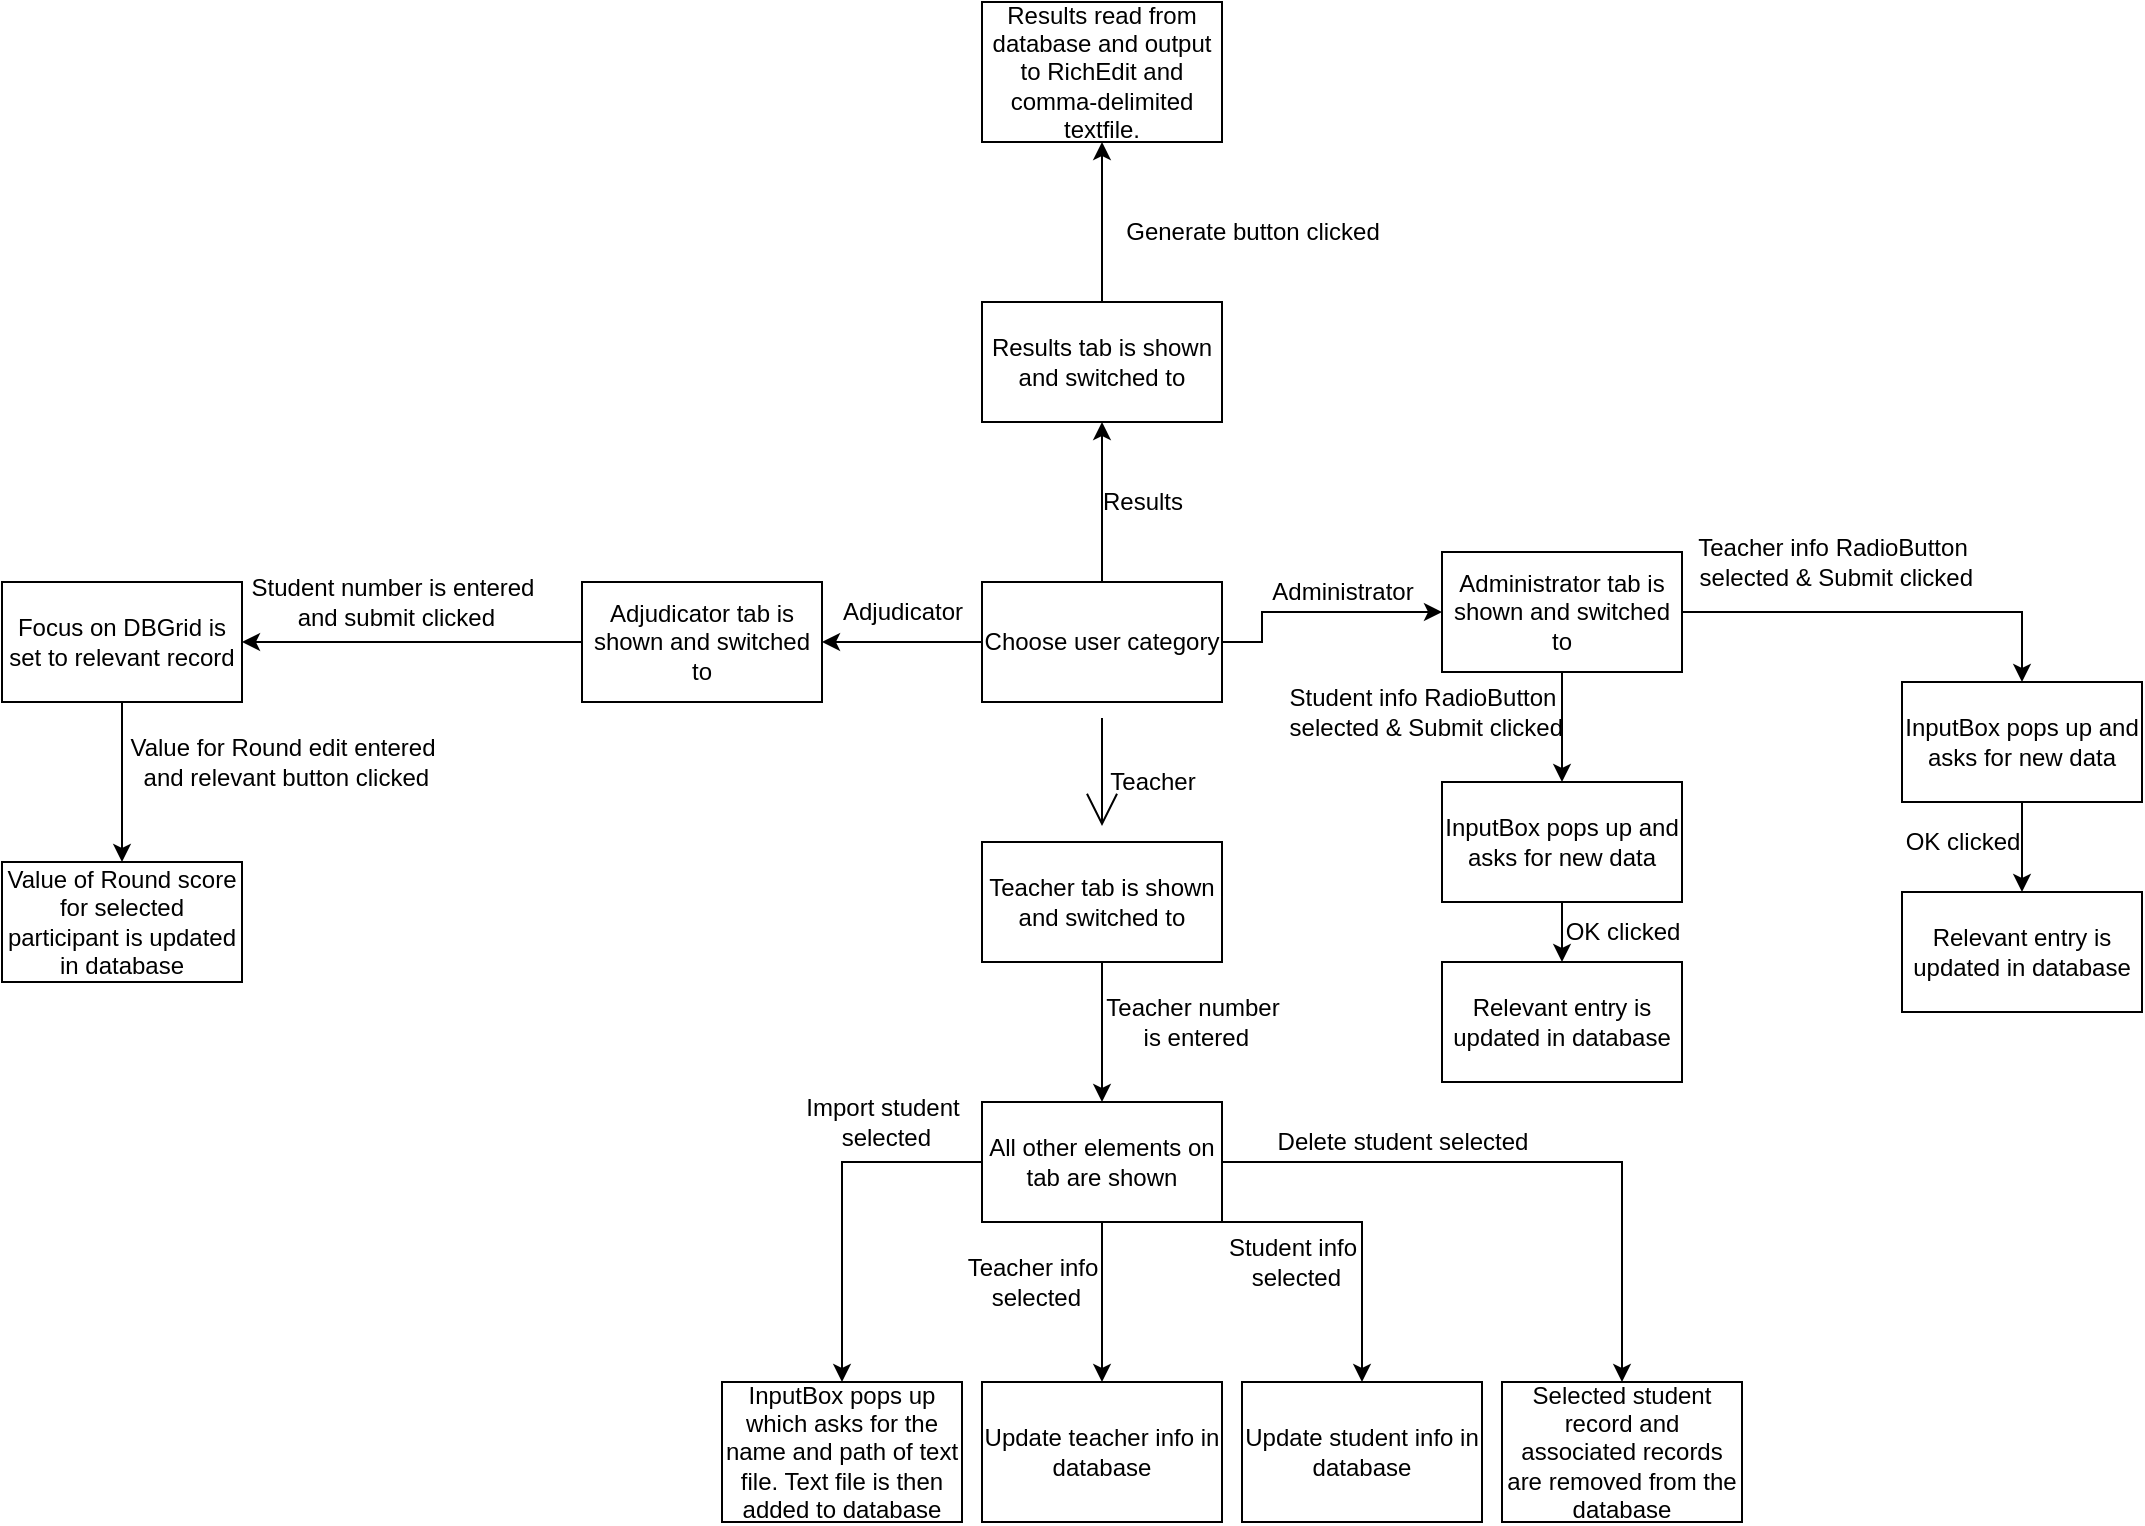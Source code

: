 <mxfile version="20.3.0" type="device"><diagram id="C5RBs43oDa-KdzZeNtuy" name="Page-1"><mxGraphModel dx="1912" dy="1860" grid="1" gridSize="10" guides="1" tooltips="1" connect="1" arrows="1" fold="1" page="1" pageScale="1" pageWidth="827" pageHeight="1169" math="0" shadow="0"><root><mxCell id="WIyWlLk6GJQsqaUBKTNV-0"/><mxCell id="WIyWlLk6GJQsqaUBKTNV-1" parent="WIyWlLk6GJQsqaUBKTNV-0"/><mxCell id="65hYzIOMrnLgSIjgdJHD-5" value="" style="edgeStyle=none;curved=1;rounded=0;orthogonalLoop=1;jettySize=auto;html=1;endArrow=open;startSize=14;endSize=14;sourcePerimeterSpacing=8;targetPerimeterSpacing=8;" parent="WIyWlLk6GJQsqaUBKTNV-1" source="65hYzIOMrnLgSIjgdJHD-0" target="ZwxeIKaD74vU2NJsQerL-19" edge="1"><mxGeometry relative="1" as="geometry"><mxPoint x="280" y="360" as="targetPoint"/></mxGeometry></mxCell><mxCell id="ZwxeIKaD74vU2NJsQerL-8" value="" style="edgeStyle=orthogonalEdgeStyle;rounded=0;orthogonalLoop=1;jettySize=auto;html=1;" edge="1" parent="WIyWlLk6GJQsqaUBKTNV-1" source="65hYzIOMrnLgSIjgdJHD-0" target="ZwxeIKaD74vU2NJsQerL-7"><mxGeometry relative="1" as="geometry"><Array as="points"><mxPoint x="360" y="250"/><mxPoint x="360" y="235"/></Array></mxGeometry></mxCell><mxCell id="ZwxeIKaD74vU2NJsQerL-38" value="" style="edgeStyle=orthogonalEdgeStyle;rounded=0;orthogonalLoop=1;jettySize=auto;html=1;" edge="1" parent="WIyWlLk6GJQsqaUBKTNV-1" source="65hYzIOMrnLgSIjgdJHD-0" target="ZwxeIKaD74vU2NJsQerL-37"><mxGeometry relative="1" as="geometry"/></mxCell><mxCell id="ZwxeIKaD74vU2NJsQerL-48" value="" style="edgeStyle=orthogonalEdgeStyle;rounded=0;orthogonalLoop=1;jettySize=auto;html=1;" edge="1" parent="WIyWlLk6GJQsqaUBKTNV-1" source="65hYzIOMrnLgSIjgdJHD-0" target="ZwxeIKaD74vU2NJsQerL-47"><mxGeometry relative="1" as="geometry"/></mxCell><mxCell id="65hYzIOMrnLgSIjgdJHD-0" value="Choose user category" style="rounded=0;whiteSpace=wrap;html=1;hachureGap=4;pointerEvents=0;" parent="WIyWlLk6GJQsqaUBKTNV-1" vertex="1"><mxGeometry x="220" y="220" width="120" height="60" as="geometry"/></mxCell><mxCell id="ZwxeIKaD74vU2NJsQerL-2" value="" style="edgeStyle=orthogonalEdgeStyle;rounded=0;orthogonalLoop=1;jettySize=auto;html=1;" edge="1" parent="WIyWlLk6GJQsqaUBKTNV-1" source="65hYzIOMrnLgSIjgdJHD-4" target="ZwxeIKaD74vU2NJsQerL-1"><mxGeometry relative="1" as="geometry"/></mxCell><mxCell id="ZwxeIKaD74vU2NJsQerL-4" value="" style="edgeStyle=orthogonalEdgeStyle;rounded=0;orthogonalLoop=1;jettySize=auto;html=1;exitX=1;exitY=1;exitDx=0;exitDy=0;startArrow=none;" edge="1" parent="WIyWlLk6GJQsqaUBKTNV-1" source="65hYzIOMrnLgSIjgdJHD-4" target="ZwxeIKaD74vU2NJsQerL-3"><mxGeometry relative="1" as="geometry"><Array as="points"><mxPoint x="410" y="540"/></Array></mxGeometry></mxCell><mxCell id="ZwxeIKaD74vU2NJsQerL-11" value="" style="edgeStyle=orthogonalEdgeStyle;rounded=0;orthogonalLoop=1;jettySize=auto;html=1;" edge="1" parent="WIyWlLk6GJQsqaUBKTNV-1" source="65hYzIOMrnLgSIjgdJHD-4" target="ZwxeIKaD74vU2NJsQerL-10"><mxGeometry relative="1" as="geometry"/></mxCell><mxCell id="ZwxeIKaD74vU2NJsQerL-17" value="" style="edgeStyle=orthogonalEdgeStyle;rounded=0;orthogonalLoop=1;jettySize=auto;html=1;" edge="1" parent="WIyWlLk6GJQsqaUBKTNV-1" source="65hYzIOMrnLgSIjgdJHD-4" target="ZwxeIKaD74vU2NJsQerL-16"><mxGeometry relative="1" as="geometry"/></mxCell><mxCell id="65hYzIOMrnLgSIjgdJHD-4" value="All other elements on tab are shown" style="rounded=0;whiteSpace=wrap;html=1;hachureGap=4;pointerEvents=0;" parent="WIyWlLk6GJQsqaUBKTNV-1" vertex="1"><mxGeometry x="220" y="480" width="120" height="60" as="geometry"/></mxCell><mxCell id="ZwxeIKaD74vU2NJsQerL-0" value="Teacher" style="text;html=1;align=center;verticalAlign=middle;resizable=0;points=[];autosize=1;strokeColor=none;fillColor=none;" vertex="1" parent="WIyWlLk6GJQsqaUBKTNV-1"><mxGeometry x="270" y="305" width="70" height="30" as="geometry"/></mxCell><mxCell id="ZwxeIKaD74vU2NJsQerL-1" value="Update teacher info in database" style="whiteSpace=wrap;html=1;rounded=0;hachureGap=4;" vertex="1" parent="WIyWlLk6GJQsqaUBKTNV-1"><mxGeometry x="220" y="620" width="120" height="70" as="geometry"/></mxCell><mxCell id="ZwxeIKaD74vU2NJsQerL-3" value="Update student info in database" style="whiteSpace=wrap;html=1;rounded=0;hachureGap=4;" vertex="1" parent="WIyWlLk6GJQsqaUBKTNV-1"><mxGeometry x="350" y="620" width="120" height="70" as="geometry"/></mxCell><mxCell id="ZwxeIKaD74vU2NJsQerL-5" value="Student info&lt;br&gt;&amp;nbsp;selected" style="text;html=1;align=center;verticalAlign=middle;resizable=0;points=[];autosize=1;strokeColor=none;fillColor=none;" vertex="1" parent="WIyWlLk6GJQsqaUBKTNV-1"><mxGeometry x="330" y="540" width="90" height="40" as="geometry"/></mxCell><mxCell id="ZwxeIKaD74vU2NJsQerL-23" value="" style="edgeStyle=orthogonalEdgeStyle;rounded=0;orthogonalLoop=1;jettySize=auto;html=1;" edge="1" parent="WIyWlLk6GJQsqaUBKTNV-1" source="ZwxeIKaD74vU2NJsQerL-7" target="ZwxeIKaD74vU2NJsQerL-22"><mxGeometry relative="1" as="geometry"/></mxCell><mxCell id="ZwxeIKaD74vU2NJsQerL-36" style="edgeStyle=orthogonalEdgeStyle;rounded=0;orthogonalLoop=1;jettySize=auto;html=1;" edge="1" parent="WIyWlLk6GJQsqaUBKTNV-1" source="ZwxeIKaD74vU2NJsQerL-7" target="ZwxeIKaD74vU2NJsQerL-32"><mxGeometry relative="1" as="geometry"/></mxCell><mxCell id="ZwxeIKaD74vU2NJsQerL-7" value="Administrator tab is shown and switched to" style="whiteSpace=wrap;html=1;rounded=0;hachureGap=4;" vertex="1" parent="WIyWlLk6GJQsqaUBKTNV-1"><mxGeometry x="450" y="205" width="120" height="60" as="geometry"/></mxCell><mxCell id="ZwxeIKaD74vU2NJsQerL-9" value="Administrator" style="text;html=1;align=center;verticalAlign=middle;resizable=0;points=[];autosize=1;strokeColor=none;fillColor=none;" vertex="1" parent="WIyWlLk6GJQsqaUBKTNV-1"><mxGeometry x="350" y="210" width="100" height="30" as="geometry"/></mxCell><mxCell id="ZwxeIKaD74vU2NJsQerL-10" value="InputBox pops up which asks for the name and path of text file. Text file is then added to database" style="whiteSpace=wrap;html=1;rounded=0;hachureGap=4;" vertex="1" parent="WIyWlLk6GJQsqaUBKTNV-1"><mxGeometry x="90" y="620" width="120" height="70" as="geometry"/></mxCell><mxCell id="ZwxeIKaD74vU2NJsQerL-12" value="Import student&lt;br&gt;&amp;nbsp;selected" style="text;html=1;align=center;verticalAlign=middle;resizable=0;points=[];autosize=1;strokeColor=none;fillColor=none;" vertex="1" parent="WIyWlLk6GJQsqaUBKTNV-1"><mxGeometry x="120" y="470" width="100" height="40" as="geometry"/></mxCell><mxCell id="ZwxeIKaD74vU2NJsQerL-6" value="Teacher info&lt;br&gt;&amp;nbsp;selected" style="text;html=1;align=center;verticalAlign=middle;resizable=0;points=[];autosize=1;strokeColor=none;fillColor=none;" vertex="1" parent="WIyWlLk6GJQsqaUBKTNV-1"><mxGeometry x="200" y="550" width="90" height="40" as="geometry"/></mxCell><mxCell id="ZwxeIKaD74vU2NJsQerL-16" value="Selected student record and associated records are removed from the database" style="whiteSpace=wrap;html=1;rounded=0;hachureGap=4;" vertex="1" parent="WIyWlLk6GJQsqaUBKTNV-1"><mxGeometry x="480" y="620" width="120" height="70" as="geometry"/></mxCell><mxCell id="ZwxeIKaD74vU2NJsQerL-18" value="Delete student selected" style="text;html=1;align=center;verticalAlign=middle;resizable=0;points=[];autosize=1;strokeColor=none;fillColor=none;" vertex="1" parent="WIyWlLk6GJQsqaUBKTNV-1"><mxGeometry x="355" y="485" width="150" height="30" as="geometry"/></mxCell><mxCell id="ZwxeIKaD74vU2NJsQerL-20" value="" style="edgeStyle=orthogonalEdgeStyle;rounded=0;orthogonalLoop=1;jettySize=auto;html=1;" edge="1" parent="WIyWlLk6GJQsqaUBKTNV-1" source="ZwxeIKaD74vU2NJsQerL-19" target="65hYzIOMrnLgSIjgdJHD-4"><mxGeometry relative="1" as="geometry"/></mxCell><mxCell id="ZwxeIKaD74vU2NJsQerL-19" value="Teacher tab is shown and switched to" style="rounded=0;whiteSpace=wrap;html=1;" vertex="1" parent="WIyWlLk6GJQsqaUBKTNV-1"><mxGeometry x="220" y="350" width="120" height="60" as="geometry"/></mxCell><mxCell id="ZwxeIKaD74vU2NJsQerL-21" value="Teacher number&lt;br&gt;&amp;nbsp;is entered" style="text;html=1;align=center;verticalAlign=middle;resizable=0;points=[];autosize=1;strokeColor=none;fillColor=none;" vertex="1" parent="WIyWlLk6GJQsqaUBKTNV-1"><mxGeometry x="270" y="420" width="110" height="40" as="geometry"/></mxCell><mxCell id="ZwxeIKaD74vU2NJsQerL-28" value="" style="edgeStyle=orthogonalEdgeStyle;rounded=0;orthogonalLoop=1;jettySize=auto;html=1;" edge="1" parent="WIyWlLk6GJQsqaUBKTNV-1" source="ZwxeIKaD74vU2NJsQerL-22" target="ZwxeIKaD74vU2NJsQerL-27"><mxGeometry relative="1" as="geometry"/></mxCell><mxCell id="ZwxeIKaD74vU2NJsQerL-22" value="InputBox pops up and asks for new data" style="whiteSpace=wrap;html=1;rounded=0;hachureGap=4;" vertex="1" parent="WIyWlLk6GJQsqaUBKTNV-1"><mxGeometry x="450" y="320" width="120" height="60" as="geometry"/></mxCell><mxCell id="ZwxeIKaD74vU2NJsQerL-24" value="Student info RadioButton&lt;br&gt;&amp;nbsp;selected &amp;amp; Submit clicked" style="text;html=1;align=center;verticalAlign=middle;resizable=0;points=[];autosize=1;strokeColor=none;fillColor=none;" vertex="1" parent="WIyWlLk6GJQsqaUBKTNV-1"><mxGeometry x="355" y="265" width="170" height="40" as="geometry"/></mxCell><mxCell id="ZwxeIKaD74vU2NJsQerL-27" value="Relevant entry is updated in database" style="whiteSpace=wrap;html=1;rounded=0;hachureGap=4;" vertex="1" parent="WIyWlLk6GJQsqaUBKTNV-1"><mxGeometry x="450" y="410" width="120" height="60" as="geometry"/></mxCell><mxCell id="ZwxeIKaD74vU2NJsQerL-29" value="OK clicked" style="text;html=1;align=center;verticalAlign=middle;resizable=0;points=[];autosize=1;strokeColor=none;fillColor=none;" vertex="1" parent="WIyWlLk6GJQsqaUBKTNV-1"><mxGeometry x="500" y="380" width="80" height="30" as="geometry"/></mxCell><mxCell id="ZwxeIKaD74vU2NJsQerL-31" value="" style="edgeStyle=orthogonalEdgeStyle;rounded=0;orthogonalLoop=1;jettySize=auto;html=1;" edge="1" parent="WIyWlLk6GJQsqaUBKTNV-1" source="ZwxeIKaD74vU2NJsQerL-32" target="ZwxeIKaD74vU2NJsQerL-34"><mxGeometry relative="1" as="geometry"/></mxCell><mxCell id="ZwxeIKaD74vU2NJsQerL-32" value="InputBox pops up and asks for new data" style="whiteSpace=wrap;html=1;rounded=0;hachureGap=4;" vertex="1" parent="WIyWlLk6GJQsqaUBKTNV-1"><mxGeometry x="680" y="270" width="120" height="60" as="geometry"/></mxCell><mxCell id="ZwxeIKaD74vU2NJsQerL-33" value="Teacher info RadioButton&lt;br&gt;&amp;nbsp;selected &amp;amp; Submit clicked" style="text;html=1;align=center;verticalAlign=middle;resizable=0;points=[];autosize=1;strokeColor=none;fillColor=none;" vertex="1" parent="WIyWlLk6GJQsqaUBKTNV-1"><mxGeometry x="560" y="190" width="170" height="40" as="geometry"/></mxCell><mxCell id="ZwxeIKaD74vU2NJsQerL-34" value="Relevant entry is updated in database" style="whiteSpace=wrap;html=1;rounded=0;hachureGap=4;" vertex="1" parent="WIyWlLk6GJQsqaUBKTNV-1"><mxGeometry x="680" y="375" width="120" height="60" as="geometry"/></mxCell><mxCell id="ZwxeIKaD74vU2NJsQerL-35" value="OK clicked" style="text;html=1;align=center;verticalAlign=middle;resizable=0;points=[];autosize=1;strokeColor=none;fillColor=none;" vertex="1" parent="WIyWlLk6GJQsqaUBKTNV-1"><mxGeometry x="670" y="335" width="80" height="30" as="geometry"/></mxCell><mxCell id="ZwxeIKaD74vU2NJsQerL-41" value="" style="edgeStyle=orthogonalEdgeStyle;rounded=0;orthogonalLoop=1;jettySize=auto;html=1;" edge="1" parent="WIyWlLk6GJQsqaUBKTNV-1" source="ZwxeIKaD74vU2NJsQerL-37" target="ZwxeIKaD74vU2NJsQerL-40"><mxGeometry relative="1" as="geometry"/></mxCell><mxCell id="ZwxeIKaD74vU2NJsQerL-37" value="Adjudicator tab is shown and switched to" style="whiteSpace=wrap;html=1;rounded=0;hachureGap=4;" vertex="1" parent="WIyWlLk6GJQsqaUBKTNV-1"><mxGeometry x="20" y="220" width="120" height="60" as="geometry"/></mxCell><mxCell id="ZwxeIKaD74vU2NJsQerL-39" value="Adjudicator" style="text;html=1;align=center;verticalAlign=middle;resizable=0;points=[];autosize=1;strokeColor=none;fillColor=none;" vertex="1" parent="WIyWlLk6GJQsqaUBKTNV-1"><mxGeometry x="140" y="220" width="80" height="30" as="geometry"/></mxCell><mxCell id="ZwxeIKaD74vU2NJsQerL-45" value="" style="edgeStyle=orthogonalEdgeStyle;rounded=0;orthogonalLoop=1;jettySize=auto;html=1;" edge="1" parent="WIyWlLk6GJQsqaUBKTNV-1" source="ZwxeIKaD74vU2NJsQerL-40" target="ZwxeIKaD74vU2NJsQerL-44"><mxGeometry relative="1" as="geometry"/></mxCell><mxCell id="ZwxeIKaD74vU2NJsQerL-40" value="Focus on DBGrid is set to relevant record" style="whiteSpace=wrap;html=1;rounded=0;hachureGap=4;" vertex="1" parent="WIyWlLk6GJQsqaUBKTNV-1"><mxGeometry x="-270" y="220" width="120" height="60" as="geometry"/></mxCell><mxCell id="ZwxeIKaD74vU2NJsQerL-43" value="Student number is entered&lt;br&gt;&amp;nbsp;and submit clicked" style="text;html=1;align=center;verticalAlign=middle;resizable=0;points=[];autosize=1;strokeColor=none;fillColor=none;" vertex="1" parent="WIyWlLk6GJQsqaUBKTNV-1"><mxGeometry x="-160" y="210" width="170" height="40" as="geometry"/></mxCell><mxCell id="ZwxeIKaD74vU2NJsQerL-44" value="Value of Round score for selected participant is updated in database" style="whiteSpace=wrap;html=1;rounded=0;hachureGap=4;" vertex="1" parent="WIyWlLk6GJQsqaUBKTNV-1"><mxGeometry x="-270" y="360" width="120" height="60" as="geometry"/></mxCell><mxCell id="ZwxeIKaD74vU2NJsQerL-46" value="Value for Round edit entered&lt;br&gt;&amp;nbsp;and relevant button clicked" style="text;html=1;align=center;verticalAlign=middle;resizable=0;points=[];autosize=1;strokeColor=none;fillColor=none;" vertex="1" parent="WIyWlLk6GJQsqaUBKTNV-1"><mxGeometry x="-220" y="290" width="180" height="40" as="geometry"/></mxCell><mxCell id="ZwxeIKaD74vU2NJsQerL-51" value="" style="edgeStyle=orthogonalEdgeStyle;rounded=0;orthogonalLoop=1;jettySize=auto;html=1;" edge="1" parent="WIyWlLk6GJQsqaUBKTNV-1" source="ZwxeIKaD74vU2NJsQerL-47" target="ZwxeIKaD74vU2NJsQerL-50"><mxGeometry relative="1" as="geometry"/></mxCell><mxCell id="ZwxeIKaD74vU2NJsQerL-47" value="Results tab is shown and switched to" style="whiteSpace=wrap;html=1;rounded=0;hachureGap=4;" vertex="1" parent="WIyWlLk6GJQsqaUBKTNV-1"><mxGeometry x="220" y="80" width="120" height="60" as="geometry"/></mxCell><mxCell id="ZwxeIKaD74vU2NJsQerL-49" value="Results" style="text;html=1;align=center;verticalAlign=middle;resizable=0;points=[];autosize=1;strokeColor=none;fillColor=none;" vertex="1" parent="WIyWlLk6GJQsqaUBKTNV-1"><mxGeometry x="265" y="165" width="70" height="30" as="geometry"/></mxCell><mxCell id="ZwxeIKaD74vU2NJsQerL-50" value="Results read from database and output to RichEdit and comma-delimited textfile." style="whiteSpace=wrap;html=1;rounded=0;hachureGap=4;" vertex="1" parent="WIyWlLk6GJQsqaUBKTNV-1"><mxGeometry x="220" y="-70" width="120" height="70" as="geometry"/></mxCell><mxCell id="ZwxeIKaD74vU2NJsQerL-52" value="Generate button clicked" style="text;html=1;align=center;verticalAlign=middle;resizable=0;points=[];autosize=1;strokeColor=none;fillColor=none;" vertex="1" parent="WIyWlLk6GJQsqaUBKTNV-1"><mxGeometry x="280" y="30" width="150" height="30" as="geometry"/></mxCell></root></mxGraphModel></diagram></mxfile>
